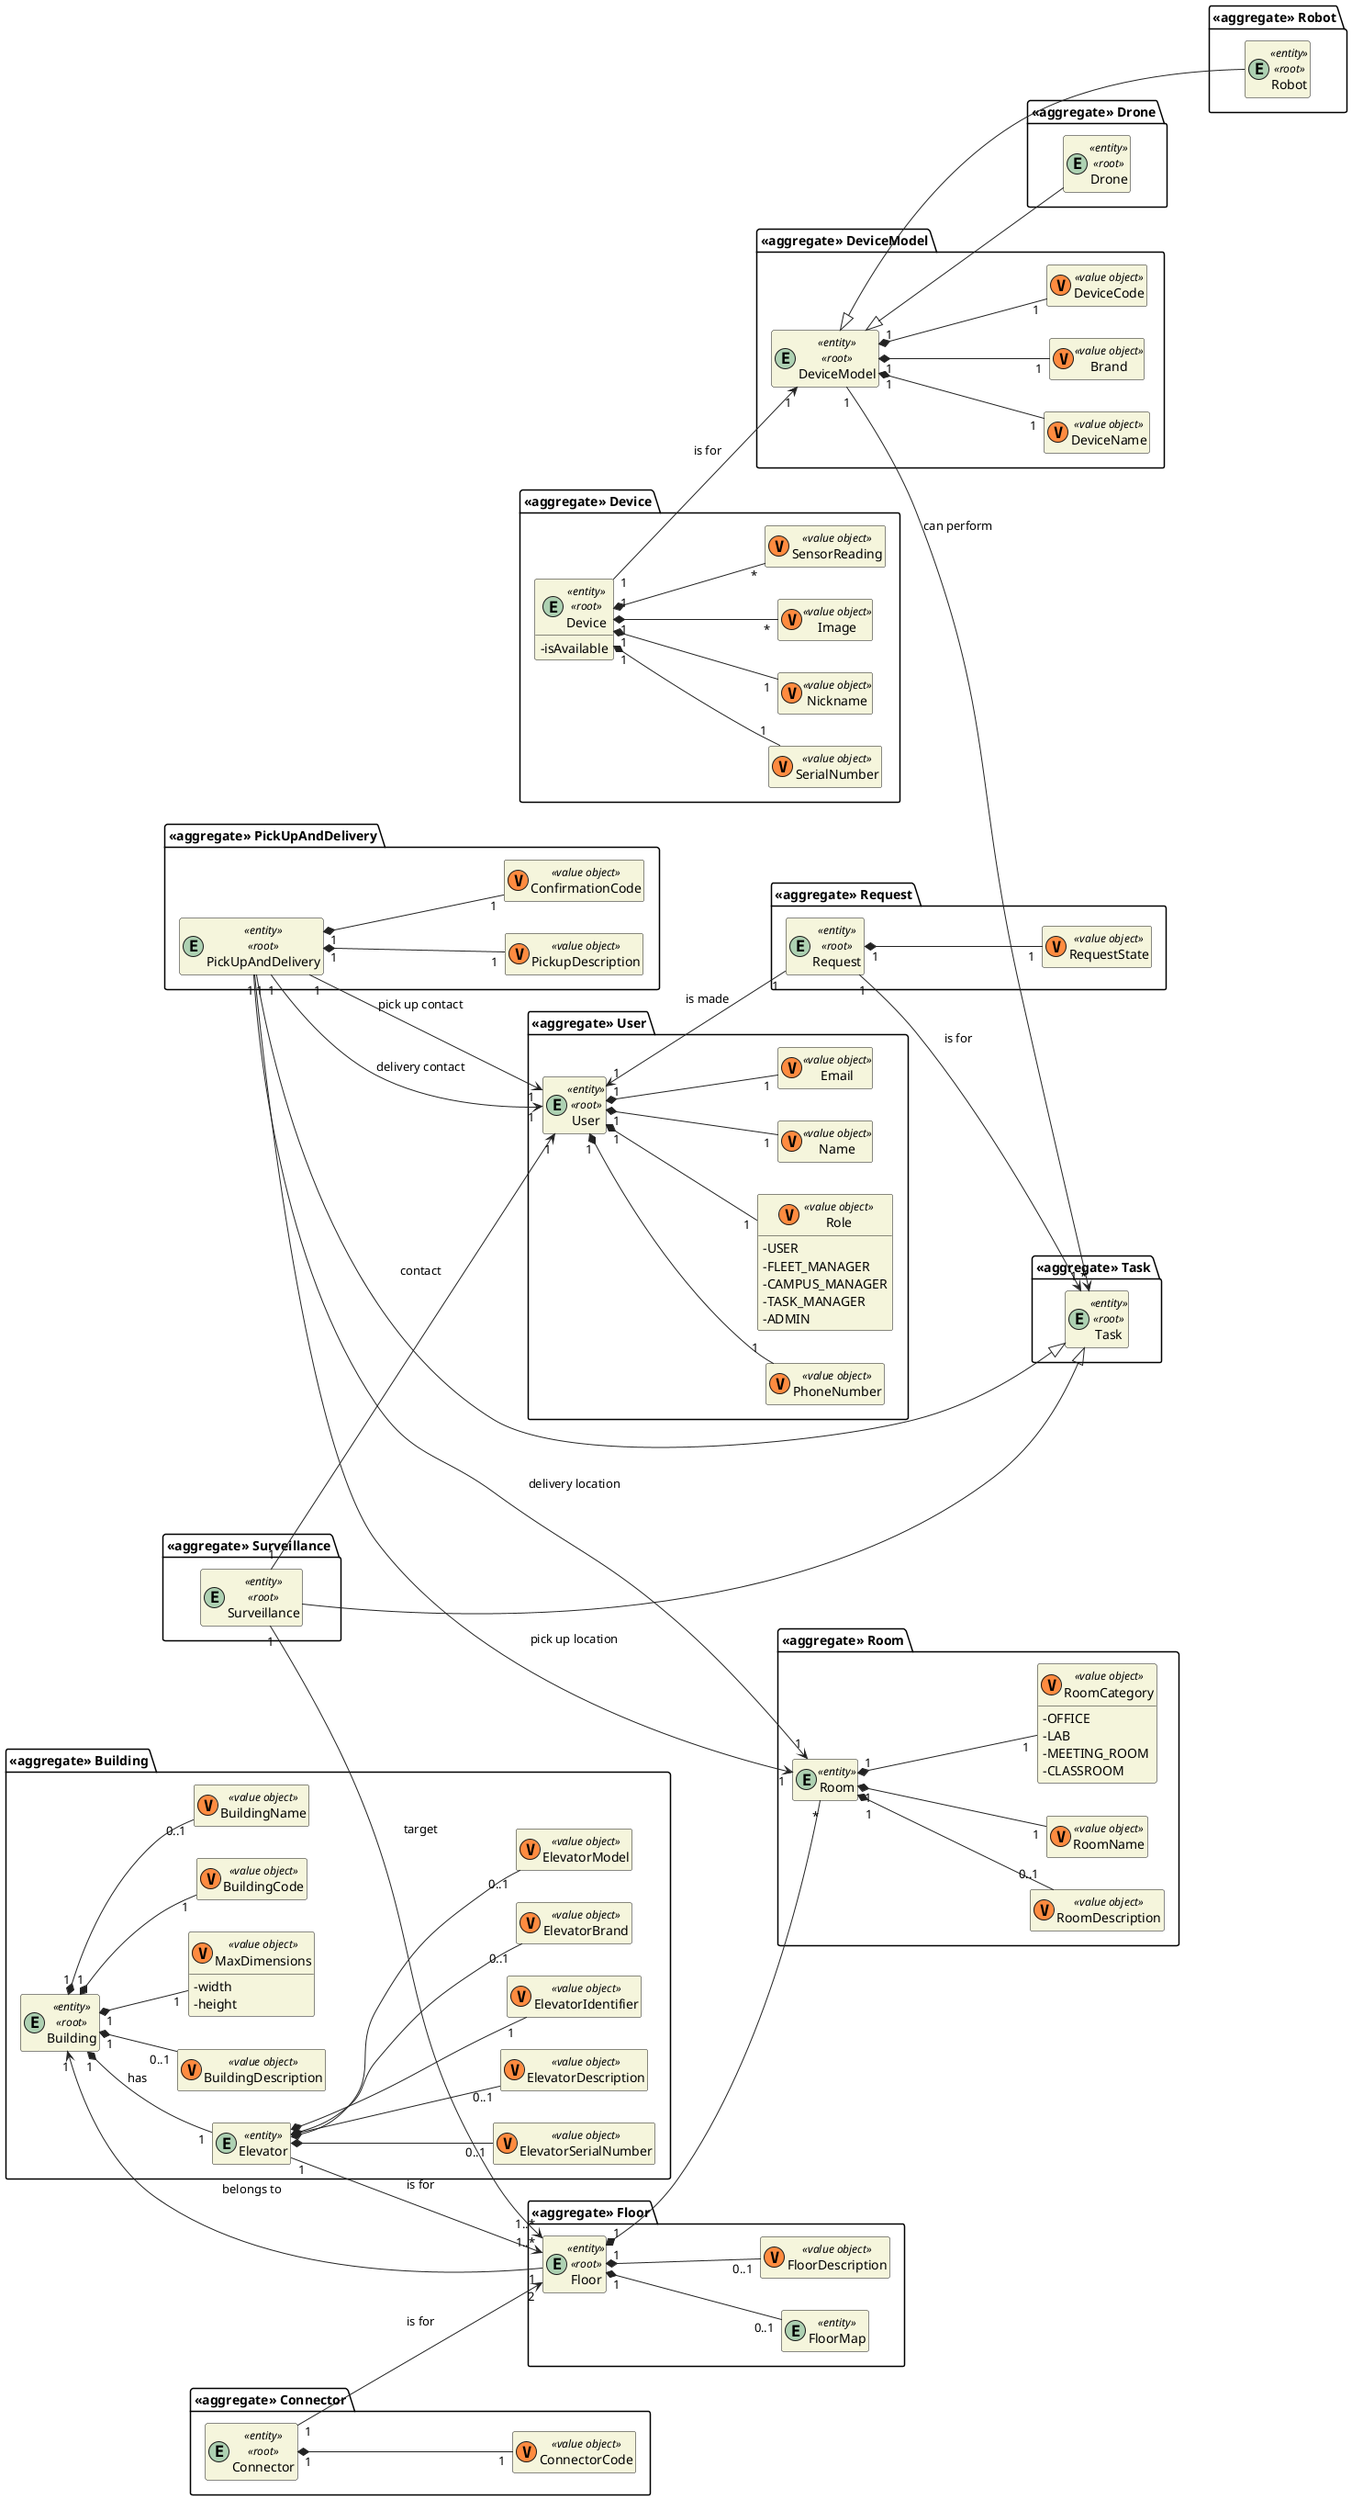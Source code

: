 @startuml dm

skinparam classAttributeIconSize 0
hide empty attributes
hide empty methods
skinparam classBackgroundColor beige
skinparam ArrowColor #222222

left to right direction

package "<<aggregate>> User" {
  entity User <<entity>> <<root>> { }

  class Name <<(V,#FF8B40) value object>> {}
  class Email <<(V,#FF8B40) value object>> {}
  class PhoneNumber <<(V,#FF8B40) value object>> {}
  class Role <<(V,#FF8B40) value object>> {
    - USER
    - FLEET_MANAGER
    - CAMPUS_MANAGER
    - TASK_MANAGER
    - ADMIN
  }
}

User "1" *-- "1" Role
User "1" *-- "1" Name
User "1" *-- "1" Email
User "1" *-- "1" PhoneNumber

package "<<aggregate>> Robot" {
  entity Robot <<entity>> <<root>> { }
}

package "<<aggregate>> Drone" {
  entity Drone <<entity>> <<root>> { }
}

package "<<aggregate>> DeviceModel" {
  entity DeviceModel <<entity>> <<root>> { }

  class Brand <<(V,#FF8B40) value object>> {}
  class DeviceCode <<(V,#FF8B40) value object>> {}
  class DeviceName <<(V,#FF8B40) value object>> {}
}

package "<<aggregate>> Device" {
  entity Device <<entity>> <<root>> {
    - isAvailable
  }

  class Image <<(V,#FF8B40) value object>> {}
  class SensorReading <<(V,#FF8B40) value object>> {}
  class SerialNumber <<(V,#FF8B40) value object>> {}
  class Nickname <<(V,#FF8B40) value object>> {}
}

DeviceModel "1" *-- "1" Brand
DeviceModel "1" *-- "1" DeviceCode
DeviceModel "1" *-- "1" DeviceName

Device "1" --> "1" DeviceModel : is for

Device "1" *-- "1" SerialNumber
Device "1" *-- "*" Image
Device "1" *-- "*" SensorReading
Device "1" *-- "1" Nickname

DeviceModel <|--- Robot
DeviceModel <|-- Drone

package "<<aggregate>> Floor" {
  entity Floor <<entity>> <<root>> { }

  entity FloorMap <<entity>> { }
  class FloorDescription <<(V,#FF8B40) value object>> {}
}

package "<<aggregate>> Room" {
  entity Room <<entity>> { }

  class RoomName <<(V,#FF8B40) value object>> {}
  class RoomCategory <<(V,#FF8B40) value object>> {
    - OFFICE
    - LAB
    - MEETING_ROOM
    - CLASSROOM
  }
  class RoomDescription <<(V,#FF8B40) value object>> {}
}

Floor "1" *-- "0..1" FloorMap
Floor "1" *-- "0..1" FloorDescription
Room "1" *-- "0..1" RoomDescription
Room "1" *-- "1" RoomCategory


package "<<aggregate>> Building" {
  entity Building <<entity>> <<root>> { }

  class BuildingCode <<(V,#FF8B40) value object>> {}
  class BuildingName <<(V,#FF8B40) value object>> {}
  
  entity Elevator <<entity>> { }
  class ElevatorIdentifier <<(V,#FF8B40) value object>> {}
  class ElevatorBrand <<(V,#FF8B40) value object>> {}
  class ElevatorModel <<(V,#FF8B40) value object>> {}
  class ElevatorSerialNumber <<(V,#FF8B40) value object>> {}
  class ElevatorDescription <<(V,#FF8B40) value object>> {}

  class BuildingDescription <<(V,#FF8B40) value object>> {}
  class MaxDimensions <<(V,#FF8B40) value object>> {
    - width
    - height
  }
}

Elevator "1" --> "1..*" Floor : is for
Building "1" *-- "1" Elevator : has
Elevator *-- "1" ElevatorIdentifier
Elevator *-- "0..1" ElevatorBrand
Elevator *-- "0..1" ElevatorModel
Elevator *-- "0..1" ElevatorSerialNumber
Elevator *-- "0..1" ElevatorDescription

package "<<aggregate>> Connector" {
  entity Connector <<entity>> <<root>> { }

  class ConnectorCode <<(V,#FF8B40) value object>> {}
}

Connector "1" *-- "1" ConnectorCode

Building "1" *-- "0..1" BuildingName
Building "1" *-- "1" BuildingCode
Building "1" *-- "0..1" BuildingDescription
Building "1" *-- "1" MaxDimensions

Floor "1" --> "1" Building : belongs to
Floor "1" *-- "*" Room
Room "1" *-- "1" RoomName

package "<<aggregate>> Request" {
  entity Request <<entity>> <<root>> { }

  class RequestState <<(V,#FF8B40) value object>> {}
}

package "<<aggregate>> Task" {
  entity Task <<entity>> <<root>> { }
}

package "<<aggregate>> PickUpAndDelivery" {
  entity PickUpAndDelivery <<entity>> <<root>> { }

  class PickupDescription <<(V,#FF8B40) value object>> {}
  class ConfirmationCode <<(V,#FF8B40) value object>> {}
}

PickUpAndDelivery "1" *-- "1" PickupDescription
PickUpAndDelivery "1" *-- "1" ConfirmationCode
PickUpAndDelivery "1" --> "1" User : pick up contact
PickUpAndDelivery "1" --> "1" User : delivery contact
PickUpAndDelivery "1" --> "1" Room : pick up location
PickUpAndDelivery "1" --> "1" Room : delivery location

package "<<aggregate>> Surveillance" {
  entity Surveillance <<entity>> <<root>> { }
}

Surveillance "1" --> "1" User : contact
Surveillance "1" --> "1..*" Floor : target

PickUpAndDelivery --|> Task
Surveillance --|> Task

DeviceModel "1" --> "*" Task : can perform

Request "1" *-- "1" RequestState

Connector "1" --> "2" Floor : is for
User "1" <-- "1" Request : is made
Request "1" --> "1" Task : is for

@enduml

